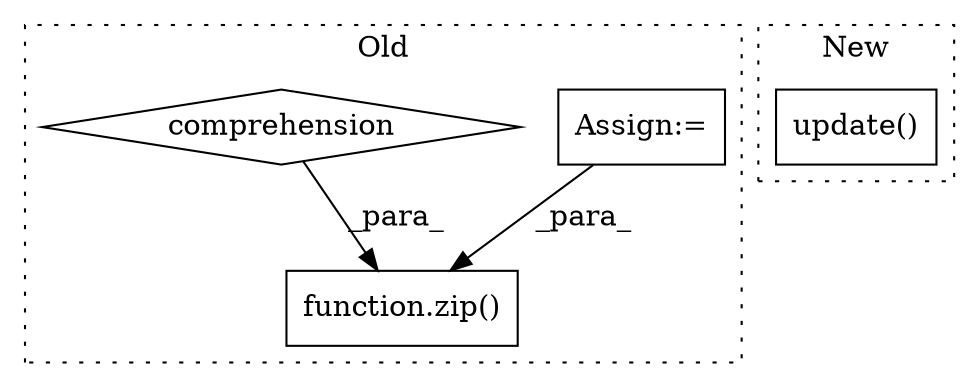 digraph G {
subgraph cluster0 {
1 [label="function.zip()" a="75" s="714,742" l="4,1" shape="box"];
3 [label="Assign:=" a="68" s="311" l="3" shape="box"];
4 [label="comprehension" a="45" s="511" l="3" shape="diamond"];
label = "Old";
style="dotted";
}
subgraph cluster1 {
2 [label="update()" a="75" s="437,461" l="14,1" shape="box"];
label = "New";
style="dotted";
}
3 -> 1 [label="_para_"];
4 -> 1 [label="_para_"];
}